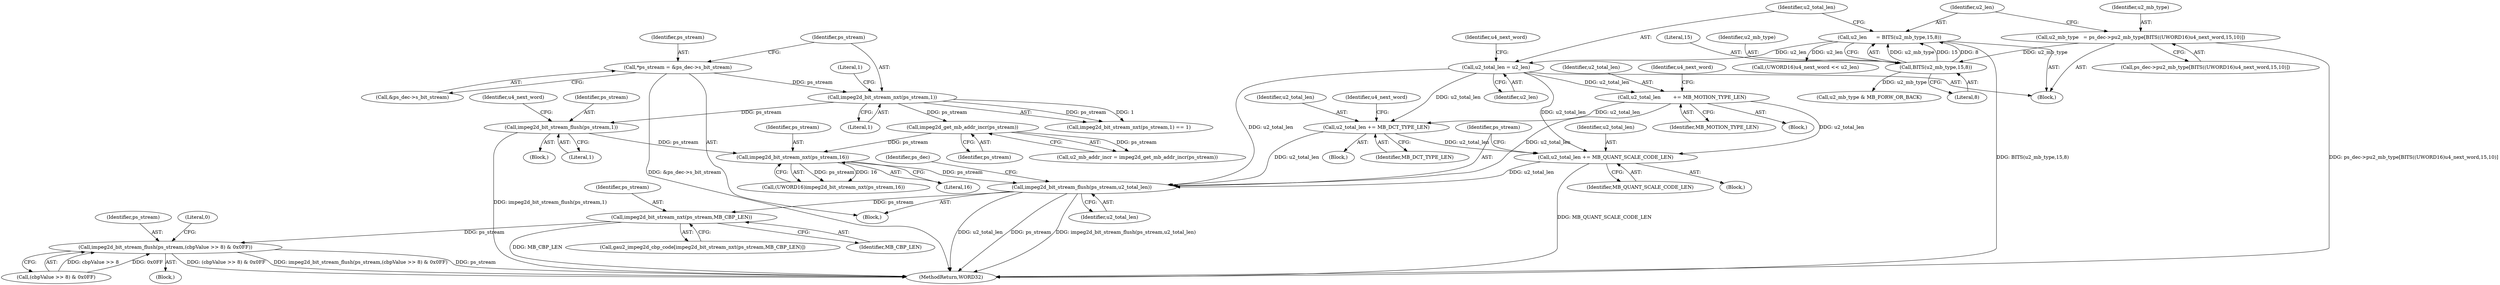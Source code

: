 digraph "0_Android_58a6822d7140137ce957c6d2fc20bae1374186c1_0@pointer" {
"1000359" [label="(Call,impeg2d_bit_stream_flush(ps_stream,u2_total_len))"];
"1000206" [label="(Call,impeg2d_bit_stream_nxt(ps_stream,16))"];
"1000155" [label="(Call,impeg2d_bit_stream_flush(ps_stream,1))"];
"1000150" [label="(Call,impeg2d_bit_stream_nxt(ps_stream,1))"];
"1000136" [label="(Call,*ps_stream = &ps_dec->s_bit_stream)"];
"1000162" [label="(Call,impeg2d_get_mb_addr_incr(ps_stream))"];
"1000356" [label="(Call,u2_total_len += MB_QUANT_SCALE_CODE_LEN)"];
"1000315" [label="(Call,u2_total_len += MB_DCT_TYPE_LEN)"];
"1000228" [label="(Call,u2_total_len = u2_len)"];
"1000222" [label="(Call,u2_len      = BITS(u2_mb_type,15,8))"];
"1000224" [label="(Call,BITS(u2_mb_type,15,8))"];
"1000210" [label="(Call,u2_mb_type   = ps_dec->pu2_mb_type[BITS((UWORD16)u4_next_word,15,10)])"];
"1000262" [label="(Call,u2_total_len        += MB_MOTION_TYPE_LEN)"];
"1000524" [label="(Call,impeg2d_bit_stream_nxt(ps_stream,MB_CBP_LEN))"];
"1000534" [label="(Call,impeg2d_bit_stream_flush(ps_stream,(cbpValue >> 8) & 0x0FF))"];
"1000526" [label="(Identifier,MB_CBP_LEN)"];
"1000160" [label="(Call,u2_mb_addr_incr = impeg2d_get_mb_addr_incr(ps_stream))"];
"1000212" [label="(Call,ps_dec->pu2_mb_type[BITS((UWORD16)u4_next_word,15,10)])"];
"1000357" [label="(Identifier,u2_total_len)"];
"1000203" [label="(Identifier,u4_next_word)"];
"1000361" [label="(Identifier,u2_total_len)"];
"1000163" [label="(Identifier,ps_stream)"];
"1000263" [label="(Identifier,u2_total_len)"];
"1000230" [label="(Identifier,u2_len)"];
"1000208" [label="(Literal,16)"];
"1000136" [label="(Call,*ps_stream = &ps_dec->s_bit_stream)"];
"1000524" [label="(Call,impeg2d_bit_stream_nxt(ps_stream,MB_CBP_LEN))"];
"1000151" [label="(Identifier,ps_stream)"];
"1000137" [label="(Identifier,ps_stream)"];
"1000229" [label="(Identifier,u2_total_len)"];
"1000319" [label="(Identifier,u4_next_word)"];
"1000244" [label="(Call,u2_mb_type & MB_FORW_OR_BACK)"];
"1000236" [label="(Call,(UWORD16)u4_next_word << u2_len)"];
"1000222" [label="(Call,u2_len      = BITS(u2_mb_type,15,8))"];
"1000518" [label="(Block,)"];
"1000157" [label="(Literal,1)"];
"1000210" [label="(Call,u2_mb_type   = ps_dec->pu2_mb_type[BITS((UWORD16)u4_next_word,15,10)])"];
"1000153" [label="(Literal,1)"];
"1000535" [label="(Identifier,ps_stream)"];
"1000152" [label="(Literal,1)"];
"1000525" [label="(Identifier,ps_stream)"];
"1000154" [label="(Block,)"];
"1000207" [label="(Identifier,ps_stream)"];
"1000360" [label="(Identifier,ps_stream)"];
"1000162" [label="(Call,impeg2d_get_mb_addr_incr(ps_stream))"];
"1000315" [label="(Call,u2_total_len += MB_DCT_TYPE_LEN)"];
"1000550" [label="(MethodReturn,WORD32)"];
"1000232" [label="(Identifier,u4_next_word)"];
"1000264" [label="(Identifier,MB_MOTION_TYPE_LEN)"];
"1000364" [label="(Identifier,ps_dec)"];
"1000262" [label="(Call,u2_total_len        += MB_MOTION_TYPE_LEN)"];
"1000228" [label="(Call,u2_total_len = u2_len)"];
"1000305" [label="(Block,)"];
"1000316" [label="(Identifier,u2_total_len)"];
"1000149" [label="(Call,impeg2d_bit_stream_nxt(ps_stream,1) == 1)"];
"1000266" [label="(Identifier,u4_next_word)"];
"1000522" [label="(Call,gau2_impeg2d_cbp_code[impeg2d_bit_stream_nxt(ps_stream,MB_CBP_LEN)])"];
"1000332" [label="(Block,)"];
"1000150" [label="(Call,impeg2d_bit_stream_nxt(ps_stream,1))"];
"1000227" [label="(Literal,8)"];
"1000226" [label="(Literal,15)"];
"1000225" [label="(Identifier,u2_mb_type)"];
"1000211" [label="(Identifier,u2_mb_type)"];
"1000549" [label="(Literal,0)"];
"1000224" [label="(Call,BITS(u2_mb_type,15,8))"];
"1000358" [label="(Identifier,MB_QUANT_SCALE_CODE_LEN)"];
"1000317" [label="(Identifier,MB_DCT_TYPE_LEN)"];
"1000209" [label="(Block,)"];
"1000156" [label="(Identifier,ps_stream)"];
"1000223" [label="(Identifier,u2_len)"];
"1000356" [label="(Call,u2_total_len += MB_QUANT_SCALE_CODE_LEN)"];
"1000536" [label="(Call,(cbpValue >> 8) & 0x0FF)"];
"1000134" [label="(Block,)"];
"1000155" [label="(Call,impeg2d_bit_stream_flush(ps_stream,1))"];
"1000204" [label="(Call,(UWORD16)impeg2d_bit_stream_nxt(ps_stream,16))"];
"1000359" [label="(Call,impeg2d_bit_stream_flush(ps_stream,u2_total_len))"];
"1000534" [label="(Call,impeg2d_bit_stream_flush(ps_stream,(cbpValue >> 8) & 0x0FF))"];
"1000138" [label="(Call,&ps_dec->s_bit_stream)"];
"1000250" [label="(Block,)"];
"1000206" [label="(Call,impeg2d_bit_stream_nxt(ps_stream,16))"];
"1000359" -> "1000134"  [label="AST: "];
"1000359" -> "1000361"  [label="CFG: "];
"1000360" -> "1000359"  [label="AST: "];
"1000361" -> "1000359"  [label="AST: "];
"1000364" -> "1000359"  [label="CFG: "];
"1000359" -> "1000550"  [label="DDG: u2_total_len"];
"1000359" -> "1000550"  [label="DDG: ps_stream"];
"1000359" -> "1000550"  [label="DDG: impeg2d_bit_stream_flush(ps_stream,u2_total_len)"];
"1000206" -> "1000359"  [label="DDG: ps_stream"];
"1000356" -> "1000359"  [label="DDG: u2_total_len"];
"1000315" -> "1000359"  [label="DDG: u2_total_len"];
"1000228" -> "1000359"  [label="DDG: u2_total_len"];
"1000262" -> "1000359"  [label="DDG: u2_total_len"];
"1000359" -> "1000524"  [label="DDG: ps_stream"];
"1000206" -> "1000204"  [label="AST: "];
"1000206" -> "1000208"  [label="CFG: "];
"1000207" -> "1000206"  [label="AST: "];
"1000208" -> "1000206"  [label="AST: "];
"1000204" -> "1000206"  [label="CFG: "];
"1000206" -> "1000204"  [label="DDG: ps_stream"];
"1000206" -> "1000204"  [label="DDG: 16"];
"1000155" -> "1000206"  [label="DDG: ps_stream"];
"1000162" -> "1000206"  [label="DDG: ps_stream"];
"1000155" -> "1000154"  [label="AST: "];
"1000155" -> "1000157"  [label="CFG: "];
"1000156" -> "1000155"  [label="AST: "];
"1000157" -> "1000155"  [label="AST: "];
"1000203" -> "1000155"  [label="CFG: "];
"1000155" -> "1000550"  [label="DDG: impeg2d_bit_stream_flush(ps_stream,1)"];
"1000150" -> "1000155"  [label="DDG: ps_stream"];
"1000150" -> "1000149"  [label="AST: "];
"1000150" -> "1000152"  [label="CFG: "];
"1000151" -> "1000150"  [label="AST: "];
"1000152" -> "1000150"  [label="AST: "];
"1000153" -> "1000150"  [label="CFG: "];
"1000150" -> "1000149"  [label="DDG: ps_stream"];
"1000150" -> "1000149"  [label="DDG: 1"];
"1000136" -> "1000150"  [label="DDG: ps_stream"];
"1000150" -> "1000162"  [label="DDG: ps_stream"];
"1000136" -> "1000134"  [label="AST: "];
"1000136" -> "1000138"  [label="CFG: "];
"1000137" -> "1000136"  [label="AST: "];
"1000138" -> "1000136"  [label="AST: "];
"1000151" -> "1000136"  [label="CFG: "];
"1000136" -> "1000550"  [label="DDG: &ps_dec->s_bit_stream"];
"1000162" -> "1000160"  [label="AST: "];
"1000162" -> "1000163"  [label="CFG: "];
"1000163" -> "1000162"  [label="AST: "];
"1000160" -> "1000162"  [label="CFG: "];
"1000162" -> "1000160"  [label="DDG: ps_stream"];
"1000356" -> "1000332"  [label="AST: "];
"1000356" -> "1000358"  [label="CFG: "];
"1000357" -> "1000356"  [label="AST: "];
"1000358" -> "1000356"  [label="AST: "];
"1000360" -> "1000356"  [label="CFG: "];
"1000356" -> "1000550"  [label="DDG: MB_QUANT_SCALE_CODE_LEN"];
"1000315" -> "1000356"  [label="DDG: u2_total_len"];
"1000228" -> "1000356"  [label="DDG: u2_total_len"];
"1000262" -> "1000356"  [label="DDG: u2_total_len"];
"1000315" -> "1000305"  [label="AST: "];
"1000315" -> "1000317"  [label="CFG: "];
"1000316" -> "1000315"  [label="AST: "];
"1000317" -> "1000315"  [label="AST: "];
"1000319" -> "1000315"  [label="CFG: "];
"1000228" -> "1000315"  [label="DDG: u2_total_len"];
"1000262" -> "1000315"  [label="DDG: u2_total_len"];
"1000228" -> "1000209"  [label="AST: "];
"1000228" -> "1000230"  [label="CFG: "];
"1000229" -> "1000228"  [label="AST: "];
"1000230" -> "1000228"  [label="AST: "];
"1000232" -> "1000228"  [label="CFG: "];
"1000222" -> "1000228"  [label="DDG: u2_len"];
"1000228" -> "1000262"  [label="DDG: u2_total_len"];
"1000222" -> "1000209"  [label="AST: "];
"1000222" -> "1000224"  [label="CFG: "];
"1000223" -> "1000222"  [label="AST: "];
"1000224" -> "1000222"  [label="AST: "];
"1000229" -> "1000222"  [label="CFG: "];
"1000222" -> "1000550"  [label="DDG: BITS(u2_mb_type,15,8)"];
"1000224" -> "1000222"  [label="DDG: u2_mb_type"];
"1000224" -> "1000222"  [label="DDG: 15"];
"1000224" -> "1000222"  [label="DDG: 8"];
"1000222" -> "1000236"  [label="DDG: u2_len"];
"1000224" -> "1000227"  [label="CFG: "];
"1000225" -> "1000224"  [label="AST: "];
"1000226" -> "1000224"  [label="AST: "];
"1000227" -> "1000224"  [label="AST: "];
"1000210" -> "1000224"  [label="DDG: u2_mb_type"];
"1000224" -> "1000244"  [label="DDG: u2_mb_type"];
"1000210" -> "1000209"  [label="AST: "];
"1000210" -> "1000212"  [label="CFG: "];
"1000211" -> "1000210"  [label="AST: "];
"1000212" -> "1000210"  [label="AST: "];
"1000223" -> "1000210"  [label="CFG: "];
"1000210" -> "1000550"  [label="DDG: ps_dec->pu2_mb_type[BITS((UWORD16)u4_next_word,15,10)]"];
"1000262" -> "1000250"  [label="AST: "];
"1000262" -> "1000264"  [label="CFG: "];
"1000263" -> "1000262"  [label="AST: "];
"1000264" -> "1000262"  [label="AST: "];
"1000266" -> "1000262"  [label="CFG: "];
"1000524" -> "1000522"  [label="AST: "];
"1000524" -> "1000526"  [label="CFG: "];
"1000525" -> "1000524"  [label="AST: "];
"1000526" -> "1000524"  [label="AST: "];
"1000522" -> "1000524"  [label="CFG: "];
"1000524" -> "1000550"  [label="DDG: MB_CBP_LEN"];
"1000524" -> "1000534"  [label="DDG: ps_stream"];
"1000534" -> "1000518"  [label="AST: "];
"1000534" -> "1000536"  [label="CFG: "];
"1000535" -> "1000534"  [label="AST: "];
"1000536" -> "1000534"  [label="AST: "];
"1000549" -> "1000534"  [label="CFG: "];
"1000534" -> "1000550"  [label="DDG: (cbpValue >> 8) & 0x0FF"];
"1000534" -> "1000550"  [label="DDG: impeg2d_bit_stream_flush(ps_stream,(cbpValue >> 8) & 0x0FF)"];
"1000534" -> "1000550"  [label="DDG: ps_stream"];
"1000536" -> "1000534"  [label="DDG: cbpValue >> 8"];
"1000536" -> "1000534"  [label="DDG: 0x0FF"];
}
